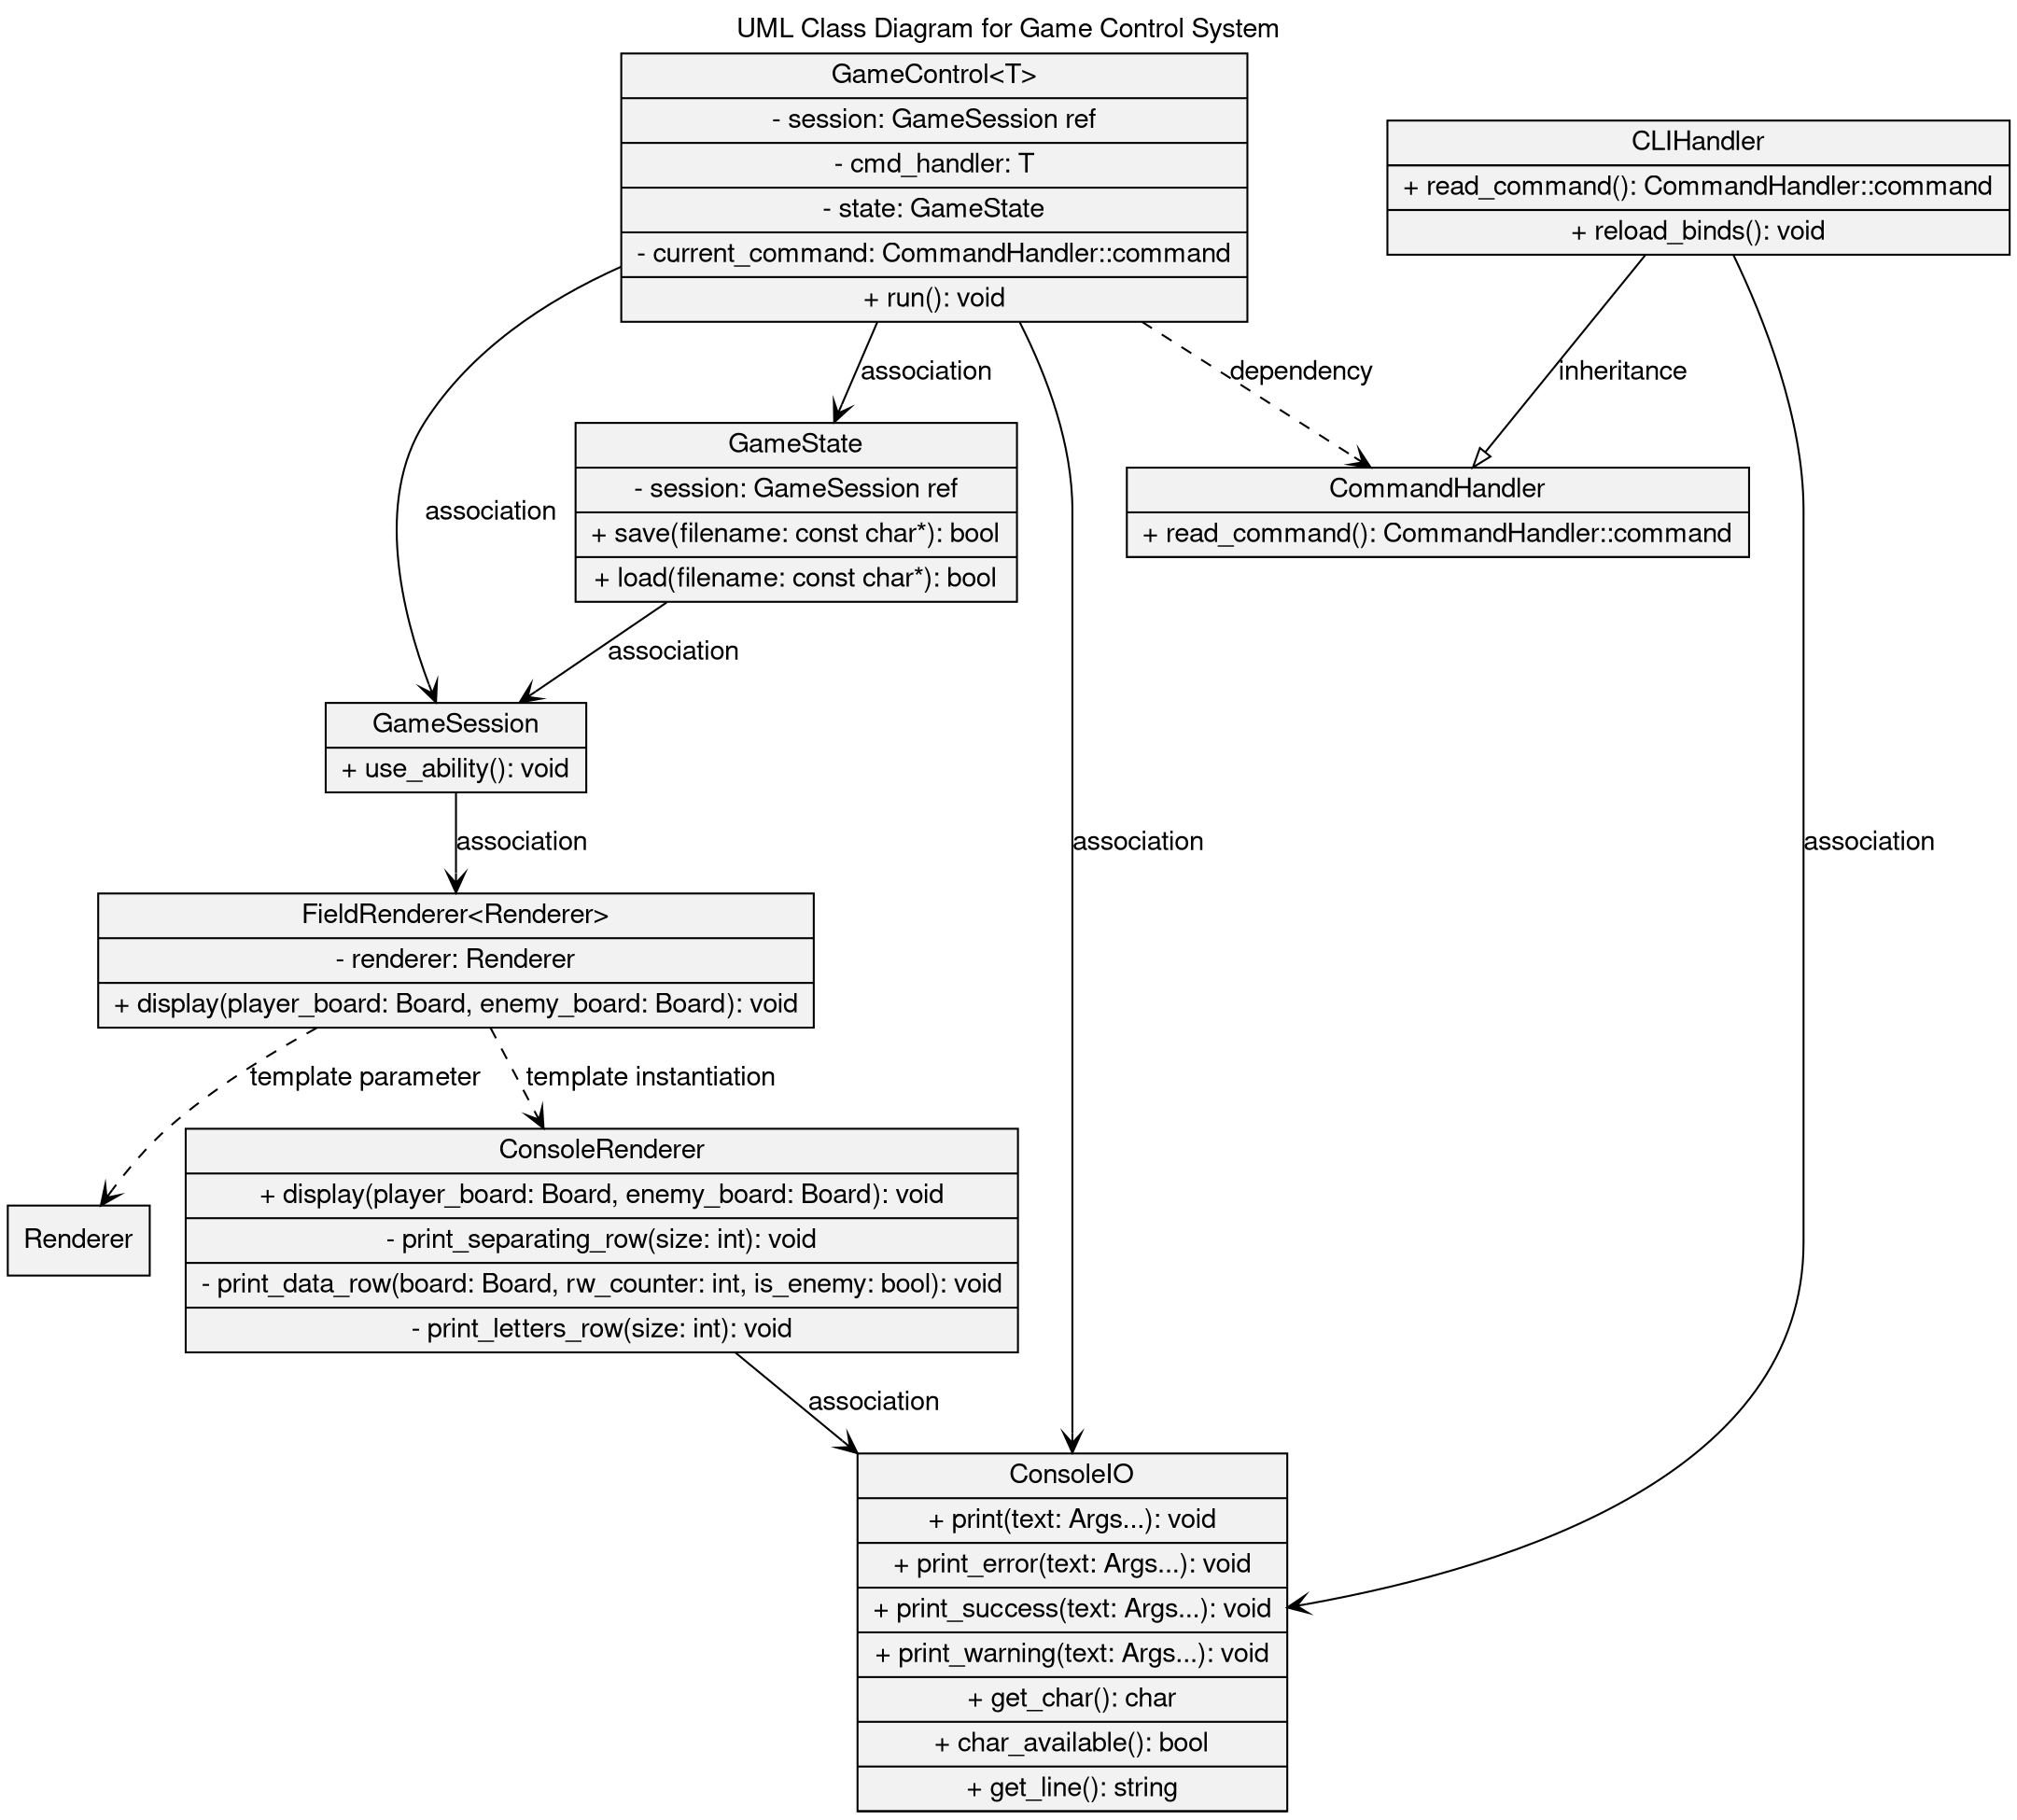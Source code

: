 digraph UML_Class_diagram {
    graph [
    label="UML Class Diagram for Game Control System"
    labelloc="t"
    fontname="Helvetica,Arial,sans-serif"
    rankdir=TB
    ]
    node [
    fontname="Helvetica,Arial,sans-serif"
    shape=record
    style=filled
    fillcolor=gray95
    ]
    edge [fontname="Helvetica,Arial,sans-serif"]

    GameControl [label="{GameControl\<T\> | - session: GameSession ref | - cmd_handler: T | - state: GameState | - current_command: CommandHandler::command | + run(): void}"]
    CLIHandler [label="{CLIHandler | - binds: map<char, CommandHandler::command> | - requested_keys: map<string, CommandHandler::command> | + read_command(): CommandHandler::command | + read_coordinate(): pair<char, int> | + reload_binds(): void}"]
    CommandHandler [label="{CommandHandler | + read_command(): CommandHandler::command | + read_coordinate(): pair<char, int>}"]
    ConsoleIO [label="{ConsoleIO | + print(text: Args...): void | + print_error(text: Args...): void | + print_success(text: Args...): void | + print_warning(text: Args...): void | + get_char(): char | + char_available(): bool | + get_line(): string | + get_coordinate(): pair<char, int>}"]
    FieldRenderer [label="{FieldRenderer\<Renderer\> | - renderer: Renderer | + display(player_board: Board, enemy_board: Board): void}"]
    ConsoleRenderer [label="{ConsoleRenderer | + display(player_board: Board, enemy_board: Board): void | - print_separating_row(size: int): void | - print_data_row(board: Board, rw_counter: int, is_enemy: bool): void | - print_letters_row(size: int): void}"]
    GameSession [label="{GameSession | + run_game_step(coordinates: pair<char, int>): step_result | + use_ability(): void}"]
    GameState [label="{GameState | - session: GameSession ref | + save(filename: const char*): bool | + load(filename: const char*): bool}"]

    GameControl -> GameSession [label="association" arrowhead=open]
    GameControl -> CommandHandler [label="dependency" arrowhead=open style=dashed]
    GameControl -> GameState [label="association" arrowhead=open]
    GameControl -> ConsoleIO [label="association" arrowhead=open]
    CLIHandler -> CommandHandler [label="inheritance" arrowhead=empty]
    CLIHandler -> ConsoleIO [label="association" arrowhead=open]
    FieldRenderer -> ConsoleRenderer [label="template instantiation" arrowhead=open style=dashed]
    FieldRenderer -> Renderer [label="template parameter" arrowhead=open style=dashed]
    ConsoleRenderer -> ConsoleIO [label="association" arrowhead=open]
    GameSession -> FieldRenderer [label="association" arrowhead=open]
    GameState -> GameSession [label="association" arrowhead=open]
}
